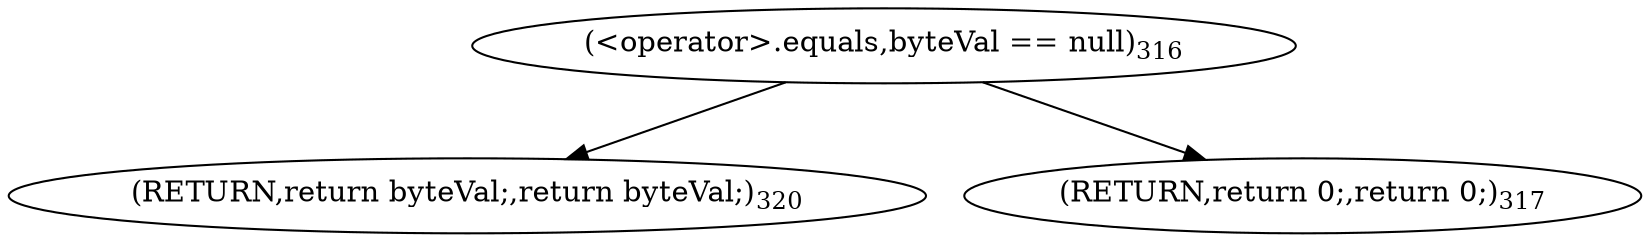 digraph "getByteValue" {  
"989" [label = <(RETURN,return byteVal;,return byteVal;)<SUB>320</SUB>> ]
"983" [label = <(&lt;operator&gt;.equals,byteVal == null)<SUB>316</SUB>> ]
"987" [label = <(RETURN,return 0;,return 0;)<SUB>317</SUB>> ]
  "983" -> "989" 
  "983" -> "987" 
}
